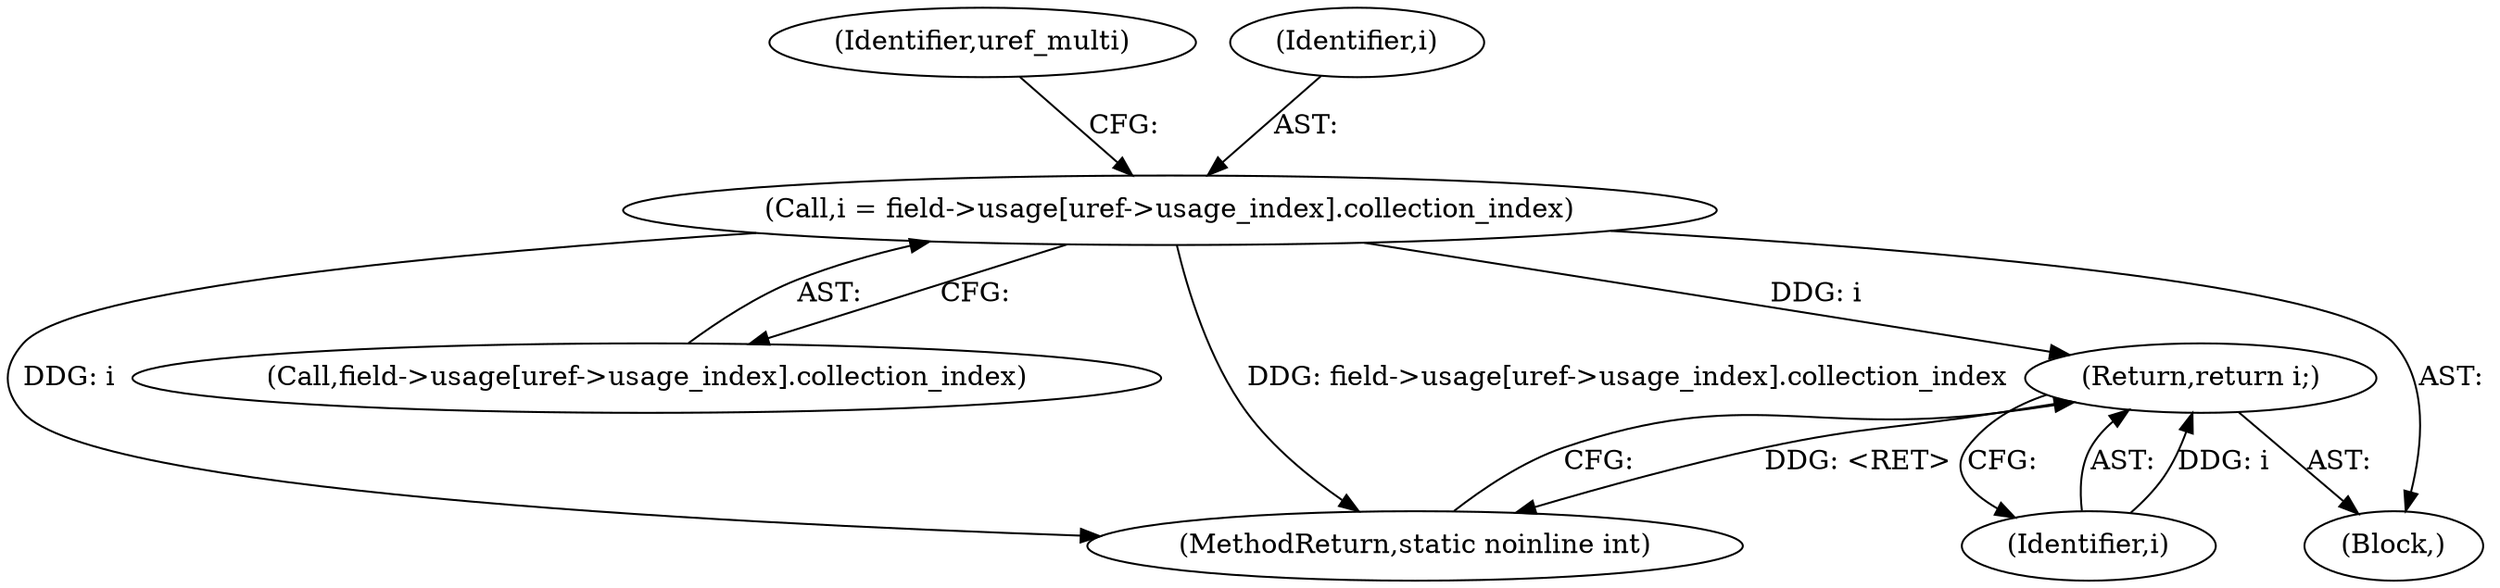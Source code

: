 digraph "0_linux_93a2001bdfd5376c3dc2158653034c20392d15c5@array" {
"1000408" [label="(Call,i = field->usage[uref->usage_index].collection_index)"];
"1000421" [label="(Return,return i;)"];
"1000421" [label="(Return,return i;)"];
"1000420" [label="(Identifier,uref_multi)"];
"1000422" [label="(Identifier,i)"];
"1000410" [label="(Call,field->usage[uref->usage_index].collection_index)"];
"1000408" [label="(Call,i = field->usage[uref->usage_index].collection_index)"];
"1000504" [label="(MethodReturn,static noinline int)"];
"1000372" [label="(Block,)"];
"1000409" [label="(Identifier,i)"];
"1000408" -> "1000372"  [label="AST: "];
"1000408" -> "1000410"  [label="CFG: "];
"1000409" -> "1000408"  [label="AST: "];
"1000410" -> "1000408"  [label="AST: "];
"1000420" -> "1000408"  [label="CFG: "];
"1000408" -> "1000504"  [label="DDG: i"];
"1000408" -> "1000504"  [label="DDG: field->usage[uref->usage_index].collection_index"];
"1000408" -> "1000421"  [label="DDG: i"];
"1000421" -> "1000372"  [label="AST: "];
"1000421" -> "1000422"  [label="CFG: "];
"1000422" -> "1000421"  [label="AST: "];
"1000504" -> "1000421"  [label="CFG: "];
"1000421" -> "1000504"  [label="DDG: <RET>"];
"1000422" -> "1000421"  [label="DDG: i"];
}
